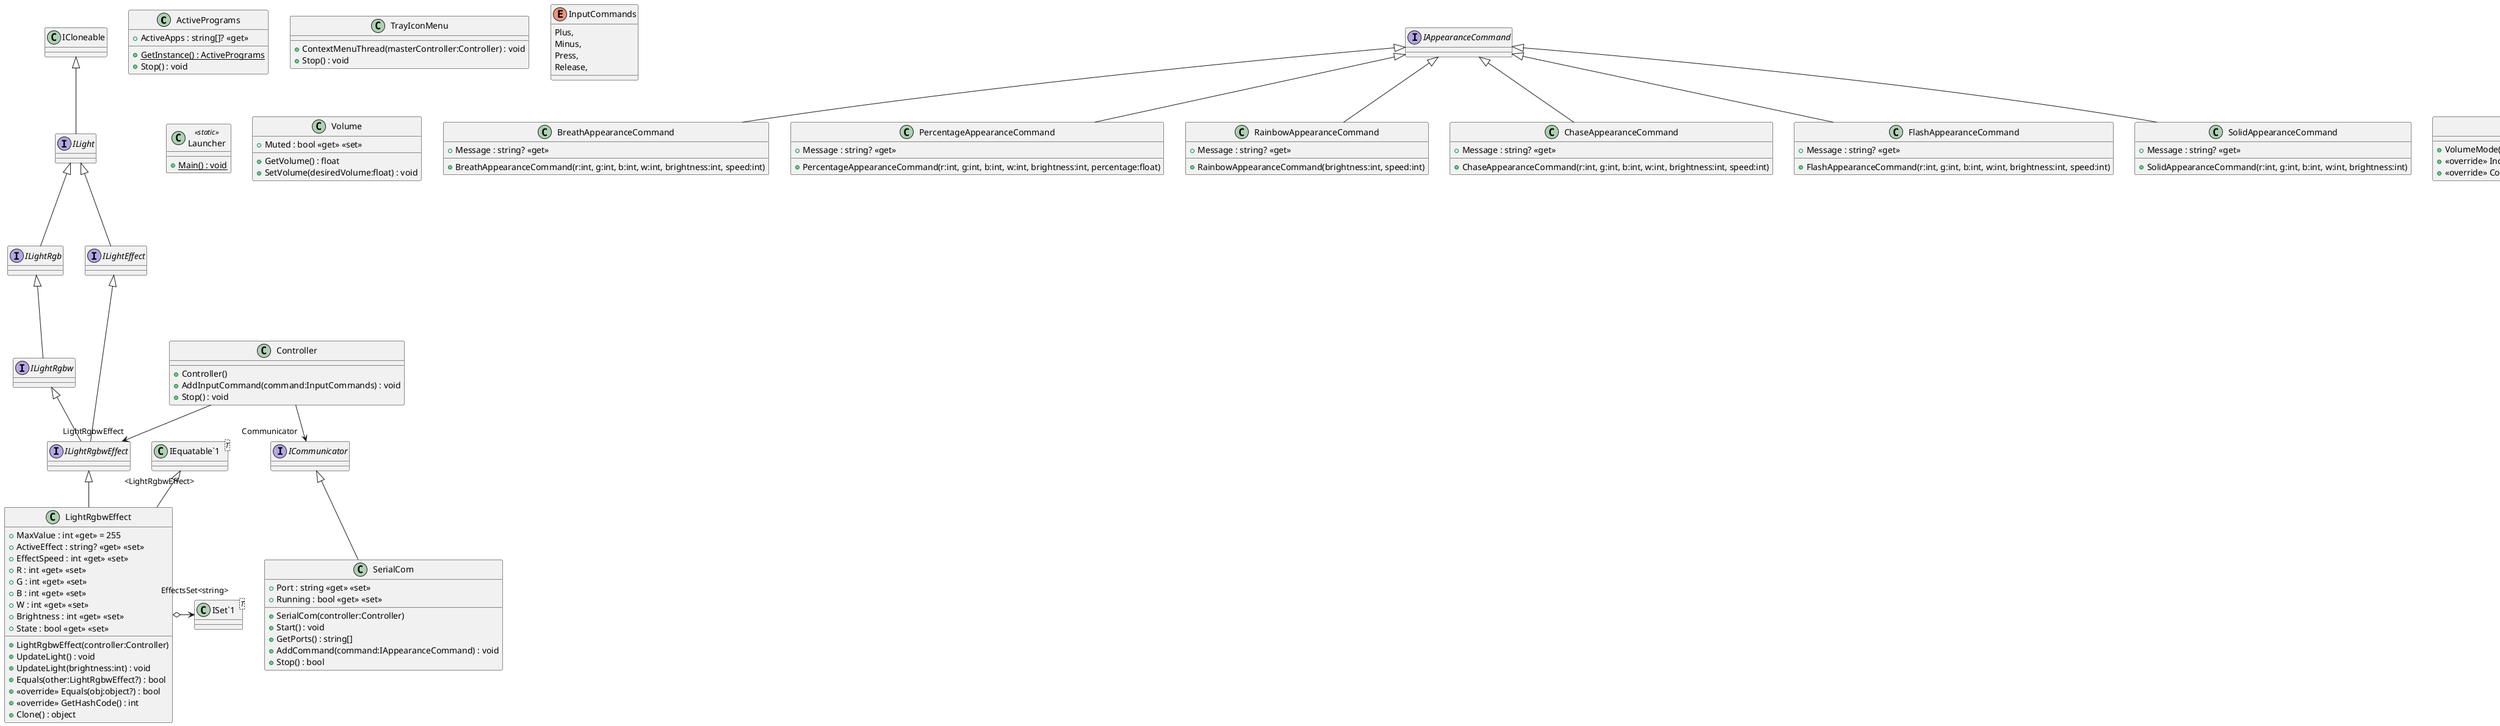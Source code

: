@startuml
class ActivePrograms {
    + ActiveApps : string[]? <<get>>
    + {static} GetInstance() : ActivePrograms
    + Stop() : void
}
class TrayIconMenu {
    + ContextMenuThread(masterController:Controller) : void
    + Stop() : void
}
class Controller {
    + Controller()
    + AddInputCommand(command:InputCommands) : void
    + Stop() : void
}
Controller --> "LightRgbwEffect" ILightRgbwEffect
Controller --> "Communicator" ICommunicator
enum InputCommands {
    Plus,
    Minus,
    Press,
    Release,
}
class Launcher <<static>> {
    + {static} Main() : void
}
class Volume {
    + Muted : bool <<get>> <<set>>
    + GetVolume() : float
    + SetVolume(desiredVolume:float) : void
}
interface ICommunicator {
}
class SerialCom {
    + SerialCom(controller:Controller)
    + Port : string <<get>> <<set>>
    + Running : bool <<get>> <<set>>
    + Start() : void
    + GetPorts() : string[]
    + AddCommand(command:IAppearanceCommand) : void
    + Stop() : bool
}
ICommunicator <|-- SerialCom
class BreathAppearanceCommand {
    + BreathAppearanceCommand(r:int, g:int, b:int, w:int, brightness:int, speed:int)
    + Message : string? <<get>>
}
IAppearanceCommand <|-- BreathAppearanceCommand
interface IAppearanceCommand {
}
class PercentageAppearanceCommand {
    + PercentageAppearanceCommand(r:int, g:int, b:int, w:int, brightness:int, percentage:float)
    + Message : string? <<get>>
}
IAppearanceCommand <|-- PercentageAppearanceCommand
class RainbowAppearanceCommand {
    + RainbowAppearanceCommand(brightness:int, speed:int)
    + Message : string? <<get>>
}
IAppearanceCommand <|-- RainbowAppearanceCommand
class ChaseAppearanceCommand {
    + ChaseAppearanceCommand(r:int, g:int, b:int, w:int, brightness:int, speed:int)
    + Message : string? <<get>>
}
IAppearanceCommand <|-- ChaseAppearanceCommand
class FlashAppearanceCommand {
    + FlashAppearanceCommand(r:int, g:int, b:int, w:int, brightness:int, speed:int)
    + Message : string? <<get>>
}
IAppearanceCommand <|-- FlashAppearanceCommand
class SolidAppearanceCommand {
    + SolidAppearanceCommand(r:int, g:int, b:int, w:int, brightness:int)
    + Message : string? <<get>>
}
IAppearanceCommand <|-- SolidAppearanceCommand
interface ILightRgbw {
}
ILightRgb <|-- ILightRgbw
class RgbwLightMqttClient {
    + RgbwLightMqttClient(brokerIpAddress:string, brokerPort:int, clientId:string, baseTopic:string, lightRgbwEffect:ILightRgbwEffect)
    + <<async>> UpdateState(selectedLightRgbwEffect:ILightRgbwEffect) : void
}
class LightRgbwEffect {
    + LightRgbwEffect(controller:Controller)
    + MaxValue : int <<get>> = 255
    + ActiveEffect : string? <<get>> <<set>>
    + EffectSpeed : int <<get>> <<set>>
    + R : int <<get>> <<set>>
    + G : int <<get>> <<set>>
    + B : int <<get>> <<set>>
    + W : int <<get>> <<set>>
    + Brightness : int <<get>> <<set>>
    + State : bool <<get>> <<set>>
    + UpdateLight() : void
    + UpdateLight(brightness:int) : void
    + Equals(other:LightRgbwEffect?) : bool
    + <<override>> Equals(obj:object?) : bool
    + <<override>> GetHashCode() : int
    + Clone() : object
}
class "IEquatable`1"<T> {
}
class "ISet`1"<T> {
}
ILightRgbwEffect <|-- LightRgbwEffect
"IEquatable`1" "<LightRgbwEffect>" <|-- LightRgbwEffect
LightRgbwEffect o-> "EffectsSet<string>" "ISet`1"
interface ILightRgb {
}
ILight <|-- ILightRgb
interface ILightRgbwEffect {
}
ILightRgbw <|-- ILightRgbwEffect
ILightEffect <|-- ILightRgbwEffect
interface ILight {
}
ICloneable <|-- ILight
interface ILightEffect {
}
ILight <|-- ILightEffect
abstract class Mode {
    + {abstract} IncomingCommands(command:InputCommands) : void
    + {abstract} Compute() : Task
    + StackMode(newMode:Mode) : void
}
class VolumeMode {
    + VolumeMode(callingController:Controller)
    + <<override>> IncomingCommands(command:InputCommands) : void
    + <<override>> Compute() : Task
}
enum State {
    Other,
    MuteState,
    VolumeState,
}
Mode <|-- VolumeMode
VolumeMode +-- State
class MqttLight {
    + MqttLight(callingController:Controller)
    + <<override>> IncomingCommands(command:InputCommands) : void
    + <<override>> Compute() : Task
}
enum State {
    LightState,
    Other,
}
Mode <|-- MqttLight
MqttLight --> "RgbwLightMqttClient" RgbwLightMqttClient
MqttLight +-- State
@enduml
